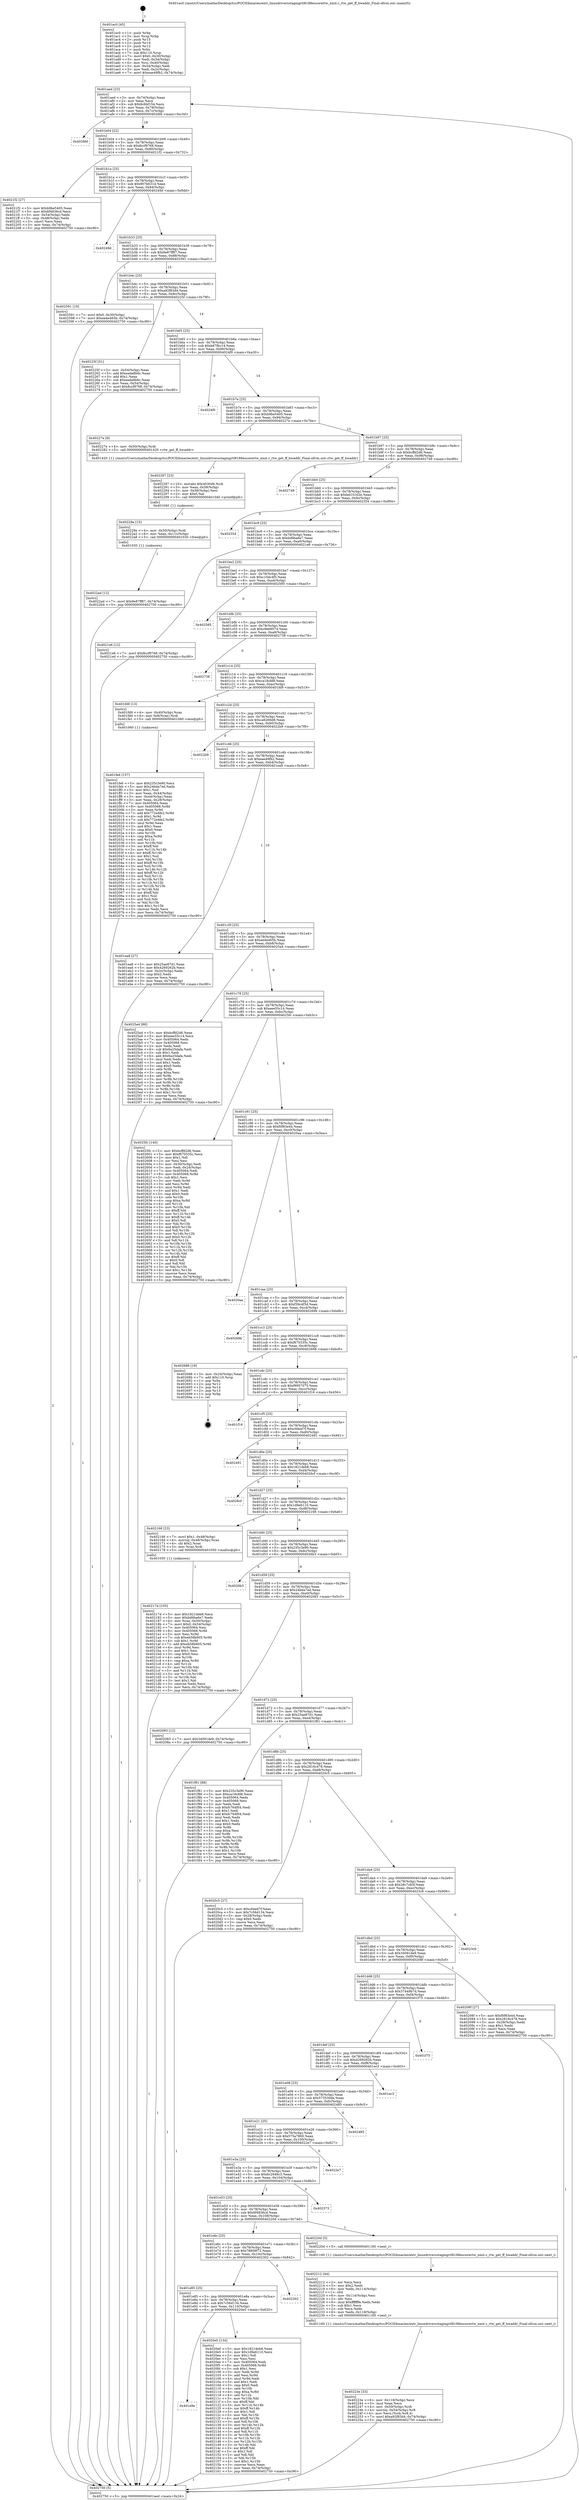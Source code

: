 digraph "0x401ac0" {
  label = "0x401ac0 (/mnt/c/Users/mathe/Desktop/tcc/POCII/binaries/extr_linuxdriversstagingrtl8188eucorertw_xmit.c_rtw_get_ff_hwaddr_Final-ollvm.out::main(0))"
  labelloc = "t"
  node[shape=record]

  Entry [label="",width=0.3,height=0.3,shape=circle,fillcolor=black,style=filled]
  "0x401aed" [label="{
     0x401aed [23]\l
     | [instrs]\l
     &nbsp;&nbsp;0x401aed \<+3\>: mov -0x74(%rbp),%eax\l
     &nbsp;&nbsp;0x401af0 \<+2\>: mov %eax,%ecx\l
     &nbsp;&nbsp;0x401af2 \<+6\>: sub $0x8c6bf154,%ecx\l
     &nbsp;&nbsp;0x401af8 \<+3\>: mov %eax,-0x78(%rbp)\l
     &nbsp;&nbsp;0x401afb \<+3\>: mov %ecx,-0x7c(%rbp)\l
     &nbsp;&nbsp;0x401afe \<+6\>: je 00000000004026fd \<main+0xc3d\>\l
  }"]
  "0x4026fd" [label="{
     0x4026fd\l
  }", style=dashed]
  "0x401b04" [label="{
     0x401b04 [22]\l
     | [instrs]\l
     &nbsp;&nbsp;0x401b04 \<+5\>: jmp 0000000000401b09 \<main+0x49\>\l
     &nbsp;&nbsp;0x401b09 \<+3\>: mov -0x78(%rbp),%eax\l
     &nbsp;&nbsp;0x401b0c \<+5\>: sub $0x8ccf9768,%eax\l
     &nbsp;&nbsp;0x401b11 \<+3\>: mov %eax,-0x80(%rbp)\l
     &nbsp;&nbsp;0x401b14 \<+6\>: je 00000000004021f2 \<main+0x732\>\l
  }"]
  Exit [label="",width=0.3,height=0.3,shape=circle,fillcolor=black,style=filled,peripheries=2]
  "0x4021f2" [label="{
     0x4021f2 [27]\l
     | [instrs]\l
     &nbsp;&nbsp;0x4021f2 \<+5\>: mov $0xb9be5405,%eax\l
     &nbsp;&nbsp;0x4021f7 \<+5\>: mov $0x6f4836cd,%ecx\l
     &nbsp;&nbsp;0x4021fc \<+3\>: mov -0x54(%rbp),%edx\l
     &nbsp;&nbsp;0x4021ff \<+3\>: cmp -0x48(%rbp),%edx\l
     &nbsp;&nbsp;0x402202 \<+3\>: cmovl %ecx,%eax\l
     &nbsp;&nbsp;0x402205 \<+3\>: mov %eax,-0x74(%rbp)\l
     &nbsp;&nbsp;0x402208 \<+5\>: jmp 0000000000402750 \<main+0xc90\>\l
  }"]
  "0x401b1a" [label="{
     0x401b1a [25]\l
     | [instrs]\l
     &nbsp;&nbsp;0x401b1a \<+5\>: jmp 0000000000401b1f \<main+0x5f\>\l
     &nbsp;&nbsp;0x401b1f \<+3\>: mov -0x78(%rbp),%eax\l
     &nbsp;&nbsp;0x401b22 \<+5\>: sub $0x907b631d,%eax\l
     &nbsp;&nbsp;0x401b27 \<+6\>: mov %eax,-0x84(%rbp)\l
     &nbsp;&nbsp;0x401b2d \<+6\>: je 000000000040249d \<main+0x9dd\>\l
  }"]
  "0x4022ad" [label="{
     0x4022ad [12]\l
     | [instrs]\l
     &nbsp;&nbsp;0x4022ad \<+7\>: movl $0x9e87ff87,-0x74(%rbp)\l
     &nbsp;&nbsp;0x4022b4 \<+5\>: jmp 0000000000402750 \<main+0xc90\>\l
  }"]
  "0x40249d" [label="{
     0x40249d\l
  }", style=dashed]
  "0x401b33" [label="{
     0x401b33 [25]\l
     | [instrs]\l
     &nbsp;&nbsp;0x401b33 \<+5\>: jmp 0000000000401b38 \<main+0x78\>\l
     &nbsp;&nbsp;0x401b38 \<+3\>: mov -0x78(%rbp),%eax\l
     &nbsp;&nbsp;0x401b3b \<+5\>: sub $0x9e87ff87,%eax\l
     &nbsp;&nbsp;0x401b40 \<+6\>: mov %eax,-0x88(%rbp)\l
     &nbsp;&nbsp;0x401b46 \<+6\>: je 0000000000402591 \<main+0xad1\>\l
  }"]
  "0x40229e" [label="{
     0x40229e [15]\l
     | [instrs]\l
     &nbsp;&nbsp;0x40229e \<+4\>: mov -0x50(%rbp),%rdi\l
     &nbsp;&nbsp;0x4022a2 \<+6\>: mov %eax,-0x11c(%rbp)\l
     &nbsp;&nbsp;0x4022a8 \<+5\>: call 0000000000401030 \<free@plt\>\l
     | [calls]\l
     &nbsp;&nbsp;0x401030 \{1\} (unknown)\l
  }"]
  "0x402591" [label="{
     0x402591 [19]\l
     | [instrs]\l
     &nbsp;&nbsp;0x402591 \<+7\>: movl $0x0,-0x30(%rbp)\l
     &nbsp;&nbsp;0x402598 \<+7\>: movl $0xee4e465b,-0x74(%rbp)\l
     &nbsp;&nbsp;0x40259f \<+5\>: jmp 0000000000402750 \<main+0xc90\>\l
  }"]
  "0x401b4c" [label="{
     0x401b4c [25]\l
     | [instrs]\l
     &nbsp;&nbsp;0x401b4c \<+5\>: jmp 0000000000401b51 \<main+0x91\>\l
     &nbsp;&nbsp;0x401b51 \<+3\>: mov -0x78(%rbp),%eax\l
     &nbsp;&nbsp;0x401b54 \<+5\>: sub $0xa92f83d4,%eax\l
     &nbsp;&nbsp;0x401b59 \<+6\>: mov %eax,-0x8c(%rbp)\l
     &nbsp;&nbsp;0x401b5f \<+6\>: je 000000000040225f \<main+0x79f\>\l
  }"]
  "0x402287" [label="{
     0x402287 [23]\l
     | [instrs]\l
     &nbsp;&nbsp;0x402287 \<+10\>: movabs $0x4030d6,%rdi\l
     &nbsp;&nbsp;0x402291 \<+3\>: mov %eax,-0x58(%rbp)\l
     &nbsp;&nbsp;0x402294 \<+3\>: mov -0x58(%rbp),%esi\l
     &nbsp;&nbsp;0x402297 \<+2\>: mov $0x0,%al\l
     &nbsp;&nbsp;0x402299 \<+5\>: call 0000000000401040 \<printf@plt\>\l
     | [calls]\l
     &nbsp;&nbsp;0x401040 \{1\} (unknown)\l
  }"]
  "0x40225f" [label="{
     0x40225f [31]\l
     | [instrs]\l
     &nbsp;&nbsp;0x40225f \<+3\>: mov -0x54(%rbp),%eax\l
     &nbsp;&nbsp;0x402262 \<+5\>: add $0xeada8b6c,%eax\l
     &nbsp;&nbsp;0x402267 \<+3\>: add $0x1,%eax\l
     &nbsp;&nbsp;0x40226a \<+5\>: sub $0xeada8b6c,%eax\l
     &nbsp;&nbsp;0x40226f \<+3\>: mov %eax,-0x54(%rbp)\l
     &nbsp;&nbsp;0x402272 \<+7\>: movl $0x8ccf9768,-0x74(%rbp)\l
     &nbsp;&nbsp;0x402279 \<+5\>: jmp 0000000000402750 \<main+0xc90\>\l
  }"]
  "0x401b65" [label="{
     0x401b65 [25]\l
     | [instrs]\l
     &nbsp;&nbsp;0x401b65 \<+5\>: jmp 0000000000401b6a \<main+0xaa\>\l
     &nbsp;&nbsp;0x401b6a \<+3\>: mov -0x78(%rbp),%eax\l
     &nbsp;&nbsp;0x401b6d \<+5\>: sub $0xb67fbc14,%eax\l
     &nbsp;&nbsp;0x401b72 \<+6\>: mov %eax,-0x90(%rbp)\l
     &nbsp;&nbsp;0x401b78 \<+6\>: je 00000000004024f0 \<main+0xa30\>\l
  }"]
  "0x40223e" [label="{
     0x40223e [33]\l
     | [instrs]\l
     &nbsp;&nbsp;0x40223e \<+6\>: mov -0x118(%rbp),%ecx\l
     &nbsp;&nbsp;0x402244 \<+3\>: imul %eax,%ecx\l
     &nbsp;&nbsp;0x402247 \<+4\>: mov -0x50(%rbp),%rdi\l
     &nbsp;&nbsp;0x40224b \<+4\>: movslq -0x54(%rbp),%r8\l
     &nbsp;&nbsp;0x40224f \<+4\>: mov %ecx,(%rdi,%r8,4)\l
     &nbsp;&nbsp;0x402253 \<+7\>: movl $0xa92f83d4,-0x74(%rbp)\l
     &nbsp;&nbsp;0x40225a \<+5\>: jmp 0000000000402750 \<main+0xc90\>\l
  }"]
  "0x4024f0" [label="{
     0x4024f0\l
  }", style=dashed]
  "0x401b7e" [label="{
     0x401b7e [25]\l
     | [instrs]\l
     &nbsp;&nbsp;0x401b7e \<+5\>: jmp 0000000000401b83 \<main+0xc3\>\l
     &nbsp;&nbsp;0x401b83 \<+3\>: mov -0x78(%rbp),%eax\l
     &nbsp;&nbsp;0x401b86 \<+5\>: sub $0xb9be5405,%eax\l
     &nbsp;&nbsp;0x401b8b \<+6\>: mov %eax,-0x94(%rbp)\l
     &nbsp;&nbsp;0x401b91 \<+6\>: je 000000000040227e \<main+0x7be\>\l
  }"]
  "0x402212" [label="{
     0x402212 [44]\l
     | [instrs]\l
     &nbsp;&nbsp;0x402212 \<+2\>: xor %ecx,%ecx\l
     &nbsp;&nbsp;0x402214 \<+5\>: mov $0x2,%edx\l
     &nbsp;&nbsp;0x402219 \<+6\>: mov %edx,-0x114(%rbp)\l
     &nbsp;&nbsp;0x40221f \<+1\>: cltd\l
     &nbsp;&nbsp;0x402220 \<+6\>: mov -0x114(%rbp),%esi\l
     &nbsp;&nbsp;0x402226 \<+2\>: idiv %esi\l
     &nbsp;&nbsp;0x402228 \<+6\>: imul $0xfffffffe,%edx,%edx\l
     &nbsp;&nbsp;0x40222e \<+3\>: sub $0x1,%ecx\l
     &nbsp;&nbsp;0x402231 \<+2\>: sub %ecx,%edx\l
     &nbsp;&nbsp;0x402233 \<+6\>: mov %edx,-0x118(%rbp)\l
     &nbsp;&nbsp;0x402239 \<+5\>: call 0000000000401160 \<next_i\>\l
     | [calls]\l
     &nbsp;&nbsp;0x401160 \{1\} (/mnt/c/Users/mathe/Desktop/tcc/POCII/binaries/extr_linuxdriversstagingrtl8188eucorertw_xmit.c_rtw_get_ff_hwaddr_Final-ollvm.out::next_i)\l
  }"]
  "0x40227e" [label="{
     0x40227e [9]\l
     | [instrs]\l
     &nbsp;&nbsp;0x40227e \<+4\>: mov -0x50(%rbp),%rdi\l
     &nbsp;&nbsp;0x402282 \<+5\>: call 0000000000401420 \<rtw_get_ff_hwaddr\>\l
     | [calls]\l
     &nbsp;&nbsp;0x401420 \{1\} (/mnt/c/Users/mathe/Desktop/tcc/POCII/binaries/extr_linuxdriversstagingrtl8188eucorertw_xmit.c_rtw_get_ff_hwaddr_Final-ollvm.out::rtw_get_ff_hwaddr)\l
  }"]
  "0x401b97" [label="{
     0x401b97 [25]\l
     | [instrs]\l
     &nbsp;&nbsp;0x401b97 \<+5\>: jmp 0000000000401b9c \<main+0xdc\>\l
     &nbsp;&nbsp;0x401b9c \<+3\>: mov -0x78(%rbp),%eax\l
     &nbsp;&nbsp;0x401b9f \<+5\>: sub $0xbcffd2d6,%eax\l
     &nbsp;&nbsp;0x401ba4 \<+6\>: mov %eax,-0x98(%rbp)\l
     &nbsp;&nbsp;0x401baa \<+6\>: je 0000000000402749 \<main+0xc89\>\l
  }"]
  "0x40217d" [label="{
     0x40217d [105]\l
     | [instrs]\l
     &nbsp;&nbsp;0x40217d \<+5\>: mov $0x1821deb8,%ecx\l
     &nbsp;&nbsp;0x402182 \<+5\>: mov $0xbd9ba6e7,%edx\l
     &nbsp;&nbsp;0x402187 \<+4\>: mov %rax,-0x50(%rbp)\l
     &nbsp;&nbsp;0x40218b \<+7\>: movl $0x0,-0x54(%rbp)\l
     &nbsp;&nbsp;0x402192 \<+7\>: mov 0x405064,%esi\l
     &nbsp;&nbsp;0x402199 \<+8\>: mov 0x405068,%r8d\l
     &nbsp;&nbsp;0x4021a1 \<+3\>: mov %esi,%r9d\l
     &nbsp;&nbsp;0x4021a4 \<+7\>: sub $0xeb58b605,%r9d\l
     &nbsp;&nbsp;0x4021ab \<+4\>: sub $0x1,%r9d\l
     &nbsp;&nbsp;0x4021af \<+7\>: add $0xeb58b605,%r9d\l
     &nbsp;&nbsp;0x4021b6 \<+4\>: imul %r9d,%esi\l
     &nbsp;&nbsp;0x4021ba \<+3\>: and $0x1,%esi\l
     &nbsp;&nbsp;0x4021bd \<+3\>: cmp $0x0,%esi\l
     &nbsp;&nbsp;0x4021c0 \<+4\>: sete %r10b\l
     &nbsp;&nbsp;0x4021c4 \<+4\>: cmp $0xa,%r8d\l
     &nbsp;&nbsp;0x4021c8 \<+4\>: setl %r11b\l
     &nbsp;&nbsp;0x4021cc \<+3\>: mov %r10b,%bl\l
     &nbsp;&nbsp;0x4021cf \<+3\>: and %r11b,%bl\l
     &nbsp;&nbsp;0x4021d2 \<+3\>: xor %r11b,%r10b\l
     &nbsp;&nbsp;0x4021d5 \<+3\>: or %r10b,%bl\l
     &nbsp;&nbsp;0x4021d8 \<+3\>: test $0x1,%bl\l
     &nbsp;&nbsp;0x4021db \<+3\>: cmovne %edx,%ecx\l
     &nbsp;&nbsp;0x4021de \<+3\>: mov %ecx,-0x74(%rbp)\l
     &nbsp;&nbsp;0x4021e1 \<+5\>: jmp 0000000000402750 \<main+0xc90\>\l
  }"]
  "0x402749" [label="{
     0x402749\l
  }", style=dashed]
  "0x401bb0" [label="{
     0x401bb0 [25]\l
     | [instrs]\l
     &nbsp;&nbsp;0x401bb0 \<+5\>: jmp 0000000000401bb5 \<main+0xf5\>\l
     &nbsp;&nbsp;0x401bb5 \<+3\>: mov -0x78(%rbp),%eax\l
     &nbsp;&nbsp;0x401bb8 \<+5\>: sub $0xbd10162e,%eax\l
     &nbsp;&nbsp;0x401bbd \<+6\>: mov %eax,-0x9c(%rbp)\l
     &nbsp;&nbsp;0x401bc3 \<+6\>: je 0000000000402354 \<main+0x894\>\l
  }"]
  "0x401e9e" [label="{
     0x401e9e\l
  }", style=dashed]
  "0x402354" [label="{
     0x402354\l
  }", style=dashed]
  "0x401bc9" [label="{
     0x401bc9 [25]\l
     | [instrs]\l
     &nbsp;&nbsp;0x401bc9 \<+5\>: jmp 0000000000401bce \<main+0x10e\>\l
     &nbsp;&nbsp;0x401bce \<+3\>: mov -0x78(%rbp),%eax\l
     &nbsp;&nbsp;0x401bd1 \<+5\>: sub $0xbd9ba6e7,%eax\l
     &nbsp;&nbsp;0x401bd6 \<+6\>: mov %eax,-0xa0(%rbp)\l
     &nbsp;&nbsp;0x401bdc \<+6\>: je 00000000004021e6 \<main+0x726\>\l
  }"]
  "0x4020e0" [label="{
     0x4020e0 [134]\l
     | [instrs]\l
     &nbsp;&nbsp;0x4020e0 \<+5\>: mov $0x1821deb8,%eax\l
     &nbsp;&nbsp;0x4020e5 \<+5\>: mov $0x1d9e6110,%ecx\l
     &nbsp;&nbsp;0x4020ea \<+2\>: mov $0x1,%dl\l
     &nbsp;&nbsp;0x4020ec \<+2\>: xor %esi,%esi\l
     &nbsp;&nbsp;0x4020ee \<+7\>: mov 0x405064,%edi\l
     &nbsp;&nbsp;0x4020f5 \<+8\>: mov 0x405068,%r8d\l
     &nbsp;&nbsp;0x4020fd \<+3\>: sub $0x1,%esi\l
     &nbsp;&nbsp;0x402100 \<+3\>: mov %edi,%r9d\l
     &nbsp;&nbsp;0x402103 \<+3\>: add %esi,%r9d\l
     &nbsp;&nbsp;0x402106 \<+4\>: imul %r9d,%edi\l
     &nbsp;&nbsp;0x40210a \<+3\>: and $0x1,%edi\l
     &nbsp;&nbsp;0x40210d \<+3\>: cmp $0x0,%edi\l
     &nbsp;&nbsp;0x402110 \<+4\>: sete %r10b\l
     &nbsp;&nbsp;0x402114 \<+4\>: cmp $0xa,%r8d\l
     &nbsp;&nbsp;0x402118 \<+4\>: setl %r11b\l
     &nbsp;&nbsp;0x40211c \<+3\>: mov %r10b,%bl\l
     &nbsp;&nbsp;0x40211f \<+3\>: xor $0xff,%bl\l
     &nbsp;&nbsp;0x402122 \<+3\>: mov %r11b,%r14b\l
     &nbsp;&nbsp;0x402125 \<+4\>: xor $0xff,%r14b\l
     &nbsp;&nbsp;0x402129 \<+3\>: xor $0x1,%dl\l
     &nbsp;&nbsp;0x40212c \<+3\>: mov %bl,%r15b\l
     &nbsp;&nbsp;0x40212f \<+4\>: and $0xff,%r15b\l
     &nbsp;&nbsp;0x402133 \<+3\>: and %dl,%r10b\l
     &nbsp;&nbsp;0x402136 \<+3\>: mov %r14b,%r12b\l
     &nbsp;&nbsp;0x402139 \<+4\>: and $0xff,%r12b\l
     &nbsp;&nbsp;0x40213d \<+3\>: and %dl,%r11b\l
     &nbsp;&nbsp;0x402140 \<+3\>: or %r10b,%r15b\l
     &nbsp;&nbsp;0x402143 \<+3\>: or %r11b,%r12b\l
     &nbsp;&nbsp;0x402146 \<+3\>: xor %r12b,%r15b\l
     &nbsp;&nbsp;0x402149 \<+3\>: or %r14b,%bl\l
     &nbsp;&nbsp;0x40214c \<+3\>: xor $0xff,%bl\l
     &nbsp;&nbsp;0x40214f \<+3\>: or $0x1,%dl\l
     &nbsp;&nbsp;0x402152 \<+2\>: and %dl,%bl\l
     &nbsp;&nbsp;0x402154 \<+3\>: or %bl,%r15b\l
     &nbsp;&nbsp;0x402157 \<+4\>: test $0x1,%r15b\l
     &nbsp;&nbsp;0x40215b \<+3\>: cmovne %ecx,%eax\l
     &nbsp;&nbsp;0x40215e \<+3\>: mov %eax,-0x74(%rbp)\l
     &nbsp;&nbsp;0x402161 \<+5\>: jmp 0000000000402750 \<main+0xc90\>\l
  }"]
  "0x4021e6" [label="{
     0x4021e6 [12]\l
     | [instrs]\l
     &nbsp;&nbsp;0x4021e6 \<+7\>: movl $0x8ccf9768,-0x74(%rbp)\l
     &nbsp;&nbsp;0x4021ed \<+5\>: jmp 0000000000402750 \<main+0xc90\>\l
  }"]
  "0x401be2" [label="{
     0x401be2 [25]\l
     | [instrs]\l
     &nbsp;&nbsp;0x401be2 \<+5\>: jmp 0000000000401be7 \<main+0x127\>\l
     &nbsp;&nbsp;0x401be7 \<+3\>: mov -0x78(%rbp),%eax\l
     &nbsp;&nbsp;0x401bea \<+5\>: sub $0xc10dc4f5,%eax\l
     &nbsp;&nbsp;0x401bef \<+6\>: mov %eax,-0xa4(%rbp)\l
     &nbsp;&nbsp;0x401bf5 \<+6\>: je 0000000000402585 \<main+0xac5\>\l
  }"]
  "0x401e85" [label="{
     0x401e85 [25]\l
     | [instrs]\l
     &nbsp;&nbsp;0x401e85 \<+5\>: jmp 0000000000401e8a \<main+0x3ca\>\l
     &nbsp;&nbsp;0x401e8a \<+3\>: mov -0x78(%rbp),%eax\l
     &nbsp;&nbsp;0x401e8d \<+5\>: sub $0x7c56d134,%eax\l
     &nbsp;&nbsp;0x401e92 \<+6\>: mov %eax,-0x110(%rbp)\l
     &nbsp;&nbsp;0x401e98 \<+6\>: je 00000000004020e0 \<main+0x620\>\l
  }"]
  "0x402585" [label="{
     0x402585\l
  }", style=dashed]
  "0x401bfb" [label="{
     0x401bfb [25]\l
     | [instrs]\l
     &nbsp;&nbsp;0x401bfb \<+5\>: jmp 0000000000401c00 \<main+0x140\>\l
     &nbsp;&nbsp;0x401c00 \<+3\>: mov -0x78(%rbp),%eax\l
     &nbsp;&nbsp;0x401c03 \<+5\>: sub $0xc9e66074,%eax\l
     &nbsp;&nbsp;0x401c08 \<+6\>: mov %eax,-0xa8(%rbp)\l
     &nbsp;&nbsp;0x401c0e \<+6\>: je 0000000000402738 \<main+0xc78\>\l
  }"]
  "0x402302" [label="{
     0x402302\l
  }", style=dashed]
  "0x402738" [label="{
     0x402738\l
  }", style=dashed]
  "0x401c14" [label="{
     0x401c14 [25]\l
     | [instrs]\l
     &nbsp;&nbsp;0x401c14 \<+5\>: jmp 0000000000401c19 \<main+0x159\>\l
     &nbsp;&nbsp;0x401c19 \<+3\>: mov -0x78(%rbp),%eax\l
     &nbsp;&nbsp;0x401c1c \<+5\>: sub $0xca18cfd8,%eax\l
     &nbsp;&nbsp;0x401c21 \<+6\>: mov %eax,-0xac(%rbp)\l
     &nbsp;&nbsp;0x401c27 \<+6\>: je 0000000000401fd9 \<main+0x519\>\l
  }"]
  "0x401e6c" [label="{
     0x401e6c [25]\l
     | [instrs]\l
     &nbsp;&nbsp;0x401e6c \<+5\>: jmp 0000000000401e71 \<main+0x3b1\>\l
     &nbsp;&nbsp;0x401e71 \<+3\>: mov -0x78(%rbp),%eax\l
     &nbsp;&nbsp;0x401e74 \<+5\>: sub $0x78809f72,%eax\l
     &nbsp;&nbsp;0x401e79 \<+6\>: mov %eax,-0x10c(%rbp)\l
     &nbsp;&nbsp;0x401e7f \<+6\>: je 0000000000402302 \<main+0x842\>\l
  }"]
  "0x401fd9" [label="{
     0x401fd9 [13]\l
     | [instrs]\l
     &nbsp;&nbsp;0x401fd9 \<+4\>: mov -0x40(%rbp),%rax\l
     &nbsp;&nbsp;0x401fdd \<+4\>: mov 0x8(%rax),%rdi\l
     &nbsp;&nbsp;0x401fe1 \<+5\>: call 0000000000401060 \<atoi@plt\>\l
     | [calls]\l
     &nbsp;&nbsp;0x401060 \{1\} (unknown)\l
  }"]
  "0x401c2d" [label="{
     0x401c2d [25]\l
     | [instrs]\l
     &nbsp;&nbsp;0x401c2d \<+5\>: jmp 0000000000401c32 \<main+0x172\>\l
     &nbsp;&nbsp;0x401c32 \<+3\>: mov -0x78(%rbp),%eax\l
     &nbsp;&nbsp;0x401c35 \<+5\>: sub $0xca6266d8,%eax\l
     &nbsp;&nbsp;0x401c3a \<+6\>: mov %eax,-0xb0(%rbp)\l
     &nbsp;&nbsp;0x401c40 \<+6\>: je 00000000004022b9 \<main+0x7f9\>\l
  }"]
  "0x40220d" [label="{
     0x40220d [5]\l
     | [instrs]\l
     &nbsp;&nbsp;0x40220d \<+5\>: call 0000000000401160 \<next_i\>\l
     | [calls]\l
     &nbsp;&nbsp;0x401160 \{1\} (/mnt/c/Users/mathe/Desktop/tcc/POCII/binaries/extr_linuxdriversstagingrtl8188eucorertw_xmit.c_rtw_get_ff_hwaddr_Final-ollvm.out::next_i)\l
  }"]
  "0x4022b9" [label="{
     0x4022b9\l
  }", style=dashed]
  "0x401c46" [label="{
     0x401c46 [25]\l
     | [instrs]\l
     &nbsp;&nbsp;0x401c46 \<+5\>: jmp 0000000000401c4b \<main+0x18b\>\l
     &nbsp;&nbsp;0x401c4b \<+3\>: mov -0x78(%rbp),%eax\l
     &nbsp;&nbsp;0x401c4e \<+5\>: sub $0xeae49fb2,%eax\l
     &nbsp;&nbsp;0x401c53 \<+6\>: mov %eax,-0xb4(%rbp)\l
     &nbsp;&nbsp;0x401c59 \<+6\>: je 0000000000401ea8 \<main+0x3e8\>\l
  }"]
  "0x401e53" [label="{
     0x401e53 [25]\l
     | [instrs]\l
     &nbsp;&nbsp;0x401e53 \<+5\>: jmp 0000000000401e58 \<main+0x398\>\l
     &nbsp;&nbsp;0x401e58 \<+3\>: mov -0x78(%rbp),%eax\l
     &nbsp;&nbsp;0x401e5b \<+5\>: sub $0x6f4836cd,%eax\l
     &nbsp;&nbsp;0x401e60 \<+6\>: mov %eax,-0x108(%rbp)\l
     &nbsp;&nbsp;0x401e66 \<+6\>: je 000000000040220d \<main+0x74d\>\l
  }"]
  "0x401ea8" [label="{
     0x401ea8 [27]\l
     | [instrs]\l
     &nbsp;&nbsp;0x401ea8 \<+5\>: mov $0x25ae87d1,%eax\l
     &nbsp;&nbsp;0x401ead \<+5\>: mov $0x4269262b,%ecx\l
     &nbsp;&nbsp;0x401eb2 \<+3\>: mov -0x2c(%rbp),%edx\l
     &nbsp;&nbsp;0x401eb5 \<+3\>: cmp $0x2,%edx\l
     &nbsp;&nbsp;0x401eb8 \<+3\>: cmovne %ecx,%eax\l
     &nbsp;&nbsp;0x401ebb \<+3\>: mov %eax,-0x74(%rbp)\l
     &nbsp;&nbsp;0x401ebe \<+5\>: jmp 0000000000402750 \<main+0xc90\>\l
  }"]
  "0x401c5f" [label="{
     0x401c5f [25]\l
     | [instrs]\l
     &nbsp;&nbsp;0x401c5f \<+5\>: jmp 0000000000401c64 \<main+0x1a4\>\l
     &nbsp;&nbsp;0x401c64 \<+3\>: mov -0x78(%rbp),%eax\l
     &nbsp;&nbsp;0x401c67 \<+5\>: sub $0xee4e465b,%eax\l
     &nbsp;&nbsp;0x401c6c \<+6\>: mov %eax,-0xb8(%rbp)\l
     &nbsp;&nbsp;0x401c72 \<+6\>: je 00000000004025a4 \<main+0xae4\>\l
  }"]
  "0x402750" [label="{
     0x402750 [5]\l
     | [instrs]\l
     &nbsp;&nbsp;0x402750 \<+5\>: jmp 0000000000401aed \<main+0x2d\>\l
  }"]
  "0x401ac0" [label="{
     0x401ac0 [45]\l
     | [instrs]\l
     &nbsp;&nbsp;0x401ac0 \<+1\>: push %rbp\l
     &nbsp;&nbsp;0x401ac1 \<+3\>: mov %rsp,%rbp\l
     &nbsp;&nbsp;0x401ac4 \<+2\>: push %r15\l
     &nbsp;&nbsp;0x401ac6 \<+2\>: push %r14\l
     &nbsp;&nbsp;0x401ac8 \<+2\>: push %r12\l
     &nbsp;&nbsp;0x401aca \<+1\>: push %rbx\l
     &nbsp;&nbsp;0x401acb \<+7\>: sub $0x110,%rsp\l
     &nbsp;&nbsp;0x401ad2 \<+7\>: movl $0x0,-0x30(%rbp)\l
     &nbsp;&nbsp;0x401ad9 \<+3\>: mov %edi,-0x34(%rbp)\l
     &nbsp;&nbsp;0x401adc \<+4\>: mov %rsi,-0x40(%rbp)\l
     &nbsp;&nbsp;0x401ae0 \<+3\>: mov -0x34(%rbp),%edi\l
     &nbsp;&nbsp;0x401ae3 \<+3\>: mov %edi,-0x2c(%rbp)\l
     &nbsp;&nbsp;0x401ae6 \<+7\>: movl $0xeae49fb2,-0x74(%rbp)\l
  }"]
  "0x402373" [label="{
     0x402373\l
  }", style=dashed]
  "0x4025a4" [label="{
     0x4025a4 [88]\l
     | [instrs]\l
     &nbsp;&nbsp;0x4025a4 \<+5\>: mov $0xbcffd2d6,%eax\l
     &nbsp;&nbsp;0x4025a9 \<+5\>: mov $0xeee55c14,%ecx\l
     &nbsp;&nbsp;0x4025ae \<+7\>: mov 0x405064,%edx\l
     &nbsp;&nbsp;0x4025b5 \<+7\>: mov 0x405068,%esi\l
     &nbsp;&nbsp;0x4025bc \<+2\>: mov %edx,%edi\l
     &nbsp;&nbsp;0x4025be \<+6\>: sub $0x6a25dafa,%edi\l
     &nbsp;&nbsp;0x4025c4 \<+3\>: sub $0x1,%edi\l
     &nbsp;&nbsp;0x4025c7 \<+6\>: add $0x6a25dafa,%edi\l
     &nbsp;&nbsp;0x4025cd \<+3\>: imul %edi,%edx\l
     &nbsp;&nbsp;0x4025d0 \<+3\>: and $0x1,%edx\l
     &nbsp;&nbsp;0x4025d3 \<+3\>: cmp $0x0,%edx\l
     &nbsp;&nbsp;0x4025d6 \<+4\>: sete %r8b\l
     &nbsp;&nbsp;0x4025da \<+3\>: cmp $0xa,%esi\l
     &nbsp;&nbsp;0x4025dd \<+4\>: setl %r9b\l
     &nbsp;&nbsp;0x4025e1 \<+3\>: mov %r8b,%r10b\l
     &nbsp;&nbsp;0x4025e4 \<+3\>: and %r9b,%r10b\l
     &nbsp;&nbsp;0x4025e7 \<+3\>: xor %r9b,%r8b\l
     &nbsp;&nbsp;0x4025ea \<+3\>: or %r8b,%r10b\l
     &nbsp;&nbsp;0x4025ed \<+4\>: test $0x1,%r10b\l
     &nbsp;&nbsp;0x4025f1 \<+3\>: cmovne %ecx,%eax\l
     &nbsp;&nbsp;0x4025f4 \<+3\>: mov %eax,-0x74(%rbp)\l
     &nbsp;&nbsp;0x4025f7 \<+5\>: jmp 0000000000402750 \<main+0xc90\>\l
  }"]
  "0x401c78" [label="{
     0x401c78 [25]\l
     | [instrs]\l
     &nbsp;&nbsp;0x401c78 \<+5\>: jmp 0000000000401c7d \<main+0x1bd\>\l
     &nbsp;&nbsp;0x401c7d \<+3\>: mov -0x78(%rbp),%eax\l
     &nbsp;&nbsp;0x401c80 \<+5\>: sub $0xeee55c14,%eax\l
     &nbsp;&nbsp;0x401c85 \<+6\>: mov %eax,-0xbc(%rbp)\l
     &nbsp;&nbsp;0x401c8b \<+6\>: je 00000000004025fc \<main+0xb3c\>\l
  }"]
  "0x401e3a" [label="{
     0x401e3a [25]\l
     | [instrs]\l
     &nbsp;&nbsp;0x401e3a \<+5\>: jmp 0000000000401e3f \<main+0x37f\>\l
     &nbsp;&nbsp;0x401e3f \<+3\>: mov -0x78(%rbp),%eax\l
     &nbsp;&nbsp;0x401e42 \<+5\>: sub $0x6c2946c3,%eax\l
     &nbsp;&nbsp;0x401e47 \<+6\>: mov %eax,-0x104(%rbp)\l
     &nbsp;&nbsp;0x401e4d \<+6\>: je 0000000000402373 \<main+0x8b3\>\l
  }"]
  "0x4025fc" [label="{
     0x4025fc [140]\l
     | [instrs]\l
     &nbsp;&nbsp;0x4025fc \<+5\>: mov $0xbcffd2d6,%eax\l
     &nbsp;&nbsp;0x402601 \<+5\>: mov $0xf670335c,%ecx\l
     &nbsp;&nbsp;0x402606 \<+2\>: mov $0x1,%dl\l
     &nbsp;&nbsp;0x402608 \<+2\>: xor %esi,%esi\l
     &nbsp;&nbsp;0x40260a \<+3\>: mov -0x30(%rbp),%edi\l
     &nbsp;&nbsp;0x40260d \<+3\>: mov %edi,-0x24(%rbp)\l
     &nbsp;&nbsp;0x402610 \<+7\>: mov 0x405064,%edi\l
     &nbsp;&nbsp;0x402617 \<+8\>: mov 0x405068,%r8d\l
     &nbsp;&nbsp;0x40261f \<+3\>: sub $0x1,%esi\l
     &nbsp;&nbsp;0x402622 \<+3\>: mov %edi,%r9d\l
     &nbsp;&nbsp;0x402625 \<+3\>: add %esi,%r9d\l
     &nbsp;&nbsp;0x402628 \<+4\>: imul %r9d,%edi\l
     &nbsp;&nbsp;0x40262c \<+3\>: and $0x1,%edi\l
     &nbsp;&nbsp;0x40262f \<+3\>: cmp $0x0,%edi\l
     &nbsp;&nbsp;0x402632 \<+4\>: sete %r10b\l
     &nbsp;&nbsp;0x402636 \<+4\>: cmp $0xa,%r8d\l
     &nbsp;&nbsp;0x40263a \<+4\>: setl %r11b\l
     &nbsp;&nbsp;0x40263e \<+3\>: mov %r10b,%bl\l
     &nbsp;&nbsp;0x402641 \<+3\>: xor $0xff,%bl\l
     &nbsp;&nbsp;0x402644 \<+3\>: mov %r11b,%r14b\l
     &nbsp;&nbsp;0x402647 \<+4\>: xor $0xff,%r14b\l
     &nbsp;&nbsp;0x40264b \<+3\>: xor $0x0,%dl\l
     &nbsp;&nbsp;0x40264e \<+3\>: mov %bl,%r15b\l
     &nbsp;&nbsp;0x402651 \<+4\>: and $0x0,%r15b\l
     &nbsp;&nbsp;0x402655 \<+3\>: and %dl,%r10b\l
     &nbsp;&nbsp;0x402658 \<+3\>: mov %r14b,%r12b\l
     &nbsp;&nbsp;0x40265b \<+4\>: and $0x0,%r12b\l
     &nbsp;&nbsp;0x40265f \<+3\>: and %dl,%r11b\l
     &nbsp;&nbsp;0x402662 \<+3\>: or %r10b,%r15b\l
     &nbsp;&nbsp;0x402665 \<+3\>: or %r11b,%r12b\l
     &nbsp;&nbsp;0x402668 \<+3\>: xor %r12b,%r15b\l
     &nbsp;&nbsp;0x40266b \<+3\>: or %r14b,%bl\l
     &nbsp;&nbsp;0x40266e \<+3\>: xor $0xff,%bl\l
     &nbsp;&nbsp;0x402671 \<+3\>: or $0x0,%dl\l
     &nbsp;&nbsp;0x402674 \<+2\>: and %dl,%bl\l
     &nbsp;&nbsp;0x402676 \<+3\>: or %bl,%r15b\l
     &nbsp;&nbsp;0x402679 \<+4\>: test $0x1,%r15b\l
     &nbsp;&nbsp;0x40267d \<+3\>: cmovne %ecx,%eax\l
     &nbsp;&nbsp;0x402680 \<+3\>: mov %eax,-0x74(%rbp)\l
     &nbsp;&nbsp;0x402683 \<+5\>: jmp 0000000000402750 \<main+0xc90\>\l
  }"]
  "0x401c91" [label="{
     0x401c91 [25]\l
     | [instrs]\l
     &nbsp;&nbsp;0x401c91 \<+5\>: jmp 0000000000401c96 \<main+0x1d6\>\l
     &nbsp;&nbsp;0x401c96 \<+3\>: mov -0x78(%rbp),%eax\l
     &nbsp;&nbsp;0x401c99 \<+5\>: sub $0xf0f83e44,%eax\l
     &nbsp;&nbsp;0x401c9e \<+6\>: mov %eax,-0xc0(%rbp)\l
     &nbsp;&nbsp;0x401ca4 \<+6\>: je 00000000004020aa \<main+0x5ea\>\l
  }"]
  "0x4022e7" [label="{
     0x4022e7\l
  }", style=dashed]
  "0x4020aa" [label="{
     0x4020aa\l
  }", style=dashed]
  "0x401caa" [label="{
     0x401caa [25]\l
     | [instrs]\l
     &nbsp;&nbsp;0x401caa \<+5\>: jmp 0000000000401caf \<main+0x1ef\>\l
     &nbsp;&nbsp;0x401caf \<+3\>: mov -0x78(%rbp),%eax\l
     &nbsp;&nbsp;0x401cb2 \<+5\>: sub $0xf39c4f3d,%eax\l
     &nbsp;&nbsp;0x401cb7 \<+6\>: mov %eax,-0xc4(%rbp)\l
     &nbsp;&nbsp;0x401cbd \<+6\>: je 000000000040269b \<main+0xbdb\>\l
  }"]
  "0x401e21" [label="{
     0x401e21 [25]\l
     | [instrs]\l
     &nbsp;&nbsp;0x401e21 \<+5\>: jmp 0000000000401e26 \<main+0x366\>\l
     &nbsp;&nbsp;0x401e26 \<+3\>: mov -0x78(%rbp),%eax\l
     &nbsp;&nbsp;0x401e29 \<+5\>: sub $0x575a7800,%eax\l
     &nbsp;&nbsp;0x401e2e \<+6\>: mov %eax,-0x100(%rbp)\l
     &nbsp;&nbsp;0x401e34 \<+6\>: je 00000000004022e7 \<main+0x827\>\l
  }"]
  "0x40269b" [label="{
     0x40269b\l
  }", style=dashed]
  "0x401cc3" [label="{
     0x401cc3 [25]\l
     | [instrs]\l
     &nbsp;&nbsp;0x401cc3 \<+5\>: jmp 0000000000401cc8 \<main+0x208\>\l
     &nbsp;&nbsp;0x401cc8 \<+3\>: mov -0x78(%rbp),%eax\l
     &nbsp;&nbsp;0x401ccb \<+5\>: sub $0xf670335c,%eax\l
     &nbsp;&nbsp;0x401cd0 \<+6\>: mov %eax,-0xc8(%rbp)\l
     &nbsp;&nbsp;0x401cd6 \<+6\>: je 0000000000402688 \<main+0xbc8\>\l
  }"]
  "0x402485" [label="{
     0x402485\l
  }", style=dashed]
  "0x402688" [label="{
     0x402688 [19]\l
     | [instrs]\l
     &nbsp;&nbsp;0x402688 \<+3\>: mov -0x24(%rbp),%eax\l
     &nbsp;&nbsp;0x40268b \<+7\>: add $0x110,%rsp\l
     &nbsp;&nbsp;0x402692 \<+1\>: pop %rbx\l
     &nbsp;&nbsp;0x402693 \<+2\>: pop %r12\l
     &nbsp;&nbsp;0x402695 \<+2\>: pop %r14\l
     &nbsp;&nbsp;0x402697 \<+2\>: pop %r15\l
     &nbsp;&nbsp;0x402699 \<+1\>: pop %rbp\l
     &nbsp;&nbsp;0x40269a \<+1\>: ret\l
  }"]
  "0x401cdc" [label="{
     0x401cdc [25]\l
     | [instrs]\l
     &nbsp;&nbsp;0x401cdc \<+5\>: jmp 0000000000401ce1 \<main+0x221\>\l
     &nbsp;&nbsp;0x401ce1 \<+3\>: mov -0x78(%rbp),%eax\l
     &nbsp;&nbsp;0x401ce4 \<+5\>: sub $0xf9957075,%eax\l
     &nbsp;&nbsp;0x401ce9 \<+6\>: mov %eax,-0xcc(%rbp)\l
     &nbsp;&nbsp;0x401cef \<+6\>: je 0000000000401f16 \<main+0x456\>\l
  }"]
  "0x401e08" [label="{
     0x401e08 [25]\l
     | [instrs]\l
     &nbsp;&nbsp;0x401e08 \<+5\>: jmp 0000000000401e0d \<main+0x34d\>\l
     &nbsp;&nbsp;0x401e0d \<+3\>: mov -0x78(%rbp),%eax\l
     &nbsp;&nbsp;0x401e10 \<+5\>: sub $0x573530de,%eax\l
     &nbsp;&nbsp;0x401e15 \<+6\>: mov %eax,-0xfc(%rbp)\l
     &nbsp;&nbsp;0x401e1b \<+6\>: je 0000000000402485 \<main+0x9c5\>\l
  }"]
  "0x401f16" [label="{
     0x401f16\l
  }", style=dashed]
  "0x401cf5" [label="{
     0x401cf5 [25]\l
     | [instrs]\l
     &nbsp;&nbsp;0x401cf5 \<+5\>: jmp 0000000000401cfa \<main+0x23a\>\l
     &nbsp;&nbsp;0x401cfa \<+3\>: mov -0x78(%rbp),%eax\l
     &nbsp;&nbsp;0x401cfd \<+5\>: sub $0xc94ed7f,%eax\l
     &nbsp;&nbsp;0x401d02 \<+6\>: mov %eax,-0xd0(%rbp)\l
     &nbsp;&nbsp;0x401d08 \<+6\>: je 0000000000402491 \<main+0x9d1\>\l
  }"]
  "0x401ec3" [label="{
     0x401ec3\l
  }", style=dashed]
  "0x402491" [label="{
     0x402491\l
  }", style=dashed]
  "0x401d0e" [label="{
     0x401d0e [25]\l
     | [instrs]\l
     &nbsp;&nbsp;0x401d0e \<+5\>: jmp 0000000000401d13 \<main+0x253\>\l
     &nbsp;&nbsp;0x401d13 \<+3\>: mov -0x78(%rbp),%eax\l
     &nbsp;&nbsp;0x401d16 \<+5\>: sub $0x1821deb8,%eax\l
     &nbsp;&nbsp;0x401d1b \<+6\>: mov %eax,-0xd4(%rbp)\l
     &nbsp;&nbsp;0x401d21 \<+6\>: je 00000000004026cf \<main+0xc0f\>\l
  }"]
  "0x401def" [label="{
     0x401def [25]\l
     | [instrs]\l
     &nbsp;&nbsp;0x401def \<+5\>: jmp 0000000000401df4 \<main+0x334\>\l
     &nbsp;&nbsp;0x401df4 \<+3\>: mov -0x78(%rbp),%eax\l
     &nbsp;&nbsp;0x401df7 \<+5\>: sub $0x4269262b,%eax\l
     &nbsp;&nbsp;0x401dfc \<+6\>: mov %eax,-0xf8(%rbp)\l
     &nbsp;&nbsp;0x401e02 \<+6\>: je 0000000000401ec3 \<main+0x403\>\l
  }"]
  "0x4026cf" [label="{
     0x4026cf\l
  }", style=dashed]
  "0x401d27" [label="{
     0x401d27 [25]\l
     | [instrs]\l
     &nbsp;&nbsp;0x401d27 \<+5\>: jmp 0000000000401d2c \<main+0x26c\>\l
     &nbsp;&nbsp;0x401d2c \<+3\>: mov -0x78(%rbp),%eax\l
     &nbsp;&nbsp;0x401d2f \<+5\>: sub $0x1d9e6110,%eax\l
     &nbsp;&nbsp;0x401d34 \<+6\>: mov %eax,-0xd8(%rbp)\l
     &nbsp;&nbsp;0x401d3a \<+6\>: je 0000000000402166 \<main+0x6a6\>\l
  }"]
  "0x401f75" [label="{
     0x401f75\l
  }", style=dashed]
  "0x402166" [label="{
     0x402166 [23]\l
     | [instrs]\l
     &nbsp;&nbsp;0x402166 \<+7\>: movl $0x1,-0x48(%rbp)\l
     &nbsp;&nbsp;0x40216d \<+4\>: movslq -0x48(%rbp),%rax\l
     &nbsp;&nbsp;0x402171 \<+4\>: shl $0x2,%rax\l
     &nbsp;&nbsp;0x402175 \<+3\>: mov %rax,%rdi\l
     &nbsp;&nbsp;0x402178 \<+5\>: call 0000000000401050 \<malloc@plt\>\l
     | [calls]\l
     &nbsp;&nbsp;0x401050 \{1\} (unknown)\l
  }"]
  "0x401d40" [label="{
     0x401d40 [25]\l
     | [instrs]\l
     &nbsp;&nbsp;0x401d40 \<+5\>: jmp 0000000000401d45 \<main+0x285\>\l
     &nbsp;&nbsp;0x401d45 \<+3\>: mov -0x78(%rbp),%eax\l
     &nbsp;&nbsp;0x401d48 \<+5\>: sub $0x235c3e90,%eax\l
     &nbsp;&nbsp;0x401d4d \<+6\>: mov %eax,-0xdc(%rbp)\l
     &nbsp;&nbsp;0x401d53 \<+6\>: je 00000000004026b3 \<main+0xbf3\>\l
  }"]
  "0x401dd6" [label="{
     0x401dd6 [25]\l
     | [instrs]\l
     &nbsp;&nbsp;0x401dd6 \<+5\>: jmp 0000000000401ddb \<main+0x31b\>\l
     &nbsp;&nbsp;0x401ddb \<+3\>: mov -0x78(%rbp),%eax\l
     &nbsp;&nbsp;0x401dde \<+5\>: sub $0x37449b7d,%eax\l
     &nbsp;&nbsp;0x401de3 \<+6\>: mov %eax,-0xf4(%rbp)\l
     &nbsp;&nbsp;0x401de9 \<+6\>: je 0000000000401f75 \<main+0x4b5\>\l
  }"]
  "0x4026b3" [label="{
     0x4026b3\l
  }", style=dashed]
  "0x401d59" [label="{
     0x401d59 [25]\l
     | [instrs]\l
     &nbsp;&nbsp;0x401d59 \<+5\>: jmp 0000000000401d5e \<main+0x29e\>\l
     &nbsp;&nbsp;0x401d5e \<+3\>: mov -0x78(%rbp),%eax\l
     &nbsp;&nbsp;0x401d61 \<+5\>: sub $0x24bda7ed,%eax\l
     &nbsp;&nbsp;0x401d66 \<+6\>: mov %eax,-0xe0(%rbp)\l
     &nbsp;&nbsp;0x401d6c \<+6\>: je 0000000000402083 \<main+0x5c3\>\l
  }"]
  "0x40208f" [label="{
     0x40208f [27]\l
     | [instrs]\l
     &nbsp;&nbsp;0x40208f \<+5\>: mov $0xf0f83e44,%eax\l
     &nbsp;&nbsp;0x402094 \<+5\>: mov $0x2816c478,%ecx\l
     &nbsp;&nbsp;0x402099 \<+3\>: mov -0x28(%rbp),%edx\l
     &nbsp;&nbsp;0x40209c \<+3\>: cmp $0x1,%edx\l
     &nbsp;&nbsp;0x40209f \<+3\>: cmovl %ecx,%eax\l
     &nbsp;&nbsp;0x4020a2 \<+3\>: mov %eax,-0x74(%rbp)\l
     &nbsp;&nbsp;0x4020a5 \<+5\>: jmp 0000000000402750 \<main+0xc90\>\l
  }"]
  "0x402083" [label="{
     0x402083 [12]\l
     | [instrs]\l
     &nbsp;&nbsp;0x402083 \<+7\>: movl $0x34091de9,-0x74(%rbp)\l
     &nbsp;&nbsp;0x40208a \<+5\>: jmp 0000000000402750 \<main+0xc90\>\l
  }"]
  "0x401d72" [label="{
     0x401d72 [25]\l
     | [instrs]\l
     &nbsp;&nbsp;0x401d72 \<+5\>: jmp 0000000000401d77 \<main+0x2b7\>\l
     &nbsp;&nbsp;0x401d77 \<+3\>: mov -0x78(%rbp),%eax\l
     &nbsp;&nbsp;0x401d7a \<+5\>: sub $0x25ae87d1,%eax\l
     &nbsp;&nbsp;0x401d7f \<+6\>: mov %eax,-0xe4(%rbp)\l
     &nbsp;&nbsp;0x401d85 \<+6\>: je 0000000000401f81 \<main+0x4c1\>\l
  }"]
  "0x401dbd" [label="{
     0x401dbd [25]\l
     | [instrs]\l
     &nbsp;&nbsp;0x401dbd \<+5\>: jmp 0000000000401dc2 \<main+0x302\>\l
     &nbsp;&nbsp;0x401dc2 \<+3\>: mov -0x78(%rbp),%eax\l
     &nbsp;&nbsp;0x401dc5 \<+5\>: sub $0x34091de9,%eax\l
     &nbsp;&nbsp;0x401dca \<+6\>: mov %eax,-0xf0(%rbp)\l
     &nbsp;&nbsp;0x401dd0 \<+6\>: je 000000000040208f \<main+0x5cf\>\l
  }"]
  "0x401f81" [label="{
     0x401f81 [88]\l
     | [instrs]\l
     &nbsp;&nbsp;0x401f81 \<+5\>: mov $0x235c3e90,%eax\l
     &nbsp;&nbsp;0x401f86 \<+5\>: mov $0xca18cfd8,%ecx\l
     &nbsp;&nbsp;0x401f8b \<+7\>: mov 0x405064,%edx\l
     &nbsp;&nbsp;0x401f92 \<+7\>: mov 0x405068,%esi\l
     &nbsp;&nbsp;0x401f99 \<+2\>: mov %edx,%edi\l
     &nbsp;&nbsp;0x401f9b \<+6\>: sub $0xfc764f04,%edi\l
     &nbsp;&nbsp;0x401fa1 \<+3\>: sub $0x1,%edi\l
     &nbsp;&nbsp;0x401fa4 \<+6\>: add $0xfc764f04,%edi\l
     &nbsp;&nbsp;0x401faa \<+3\>: imul %edi,%edx\l
     &nbsp;&nbsp;0x401fad \<+3\>: and $0x1,%edx\l
     &nbsp;&nbsp;0x401fb0 \<+3\>: cmp $0x0,%edx\l
     &nbsp;&nbsp;0x401fb3 \<+4\>: sete %r8b\l
     &nbsp;&nbsp;0x401fb7 \<+3\>: cmp $0xa,%esi\l
     &nbsp;&nbsp;0x401fba \<+4\>: setl %r9b\l
     &nbsp;&nbsp;0x401fbe \<+3\>: mov %r8b,%r10b\l
     &nbsp;&nbsp;0x401fc1 \<+3\>: and %r9b,%r10b\l
     &nbsp;&nbsp;0x401fc4 \<+3\>: xor %r9b,%r8b\l
     &nbsp;&nbsp;0x401fc7 \<+3\>: or %r8b,%r10b\l
     &nbsp;&nbsp;0x401fca \<+4\>: test $0x1,%r10b\l
     &nbsp;&nbsp;0x401fce \<+3\>: cmovne %ecx,%eax\l
     &nbsp;&nbsp;0x401fd1 \<+3\>: mov %eax,-0x74(%rbp)\l
     &nbsp;&nbsp;0x401fd4 \<+5\>: jmp 0000000000402750 \<main+0xc90\>\l
  }"]
  "0x401d8b" [label="{
     0x401d8b [25]\l
     | [instrs]\l
     &nbsp;&nbsp;0x401d8b \<+5\>: jmp 0000000000401d90 \<main+0x2d0\>\l
     &nbsp;&nbsp;0x401d90 \<+3\>: mov -0x78(%rbp),%eax\l
     &nbsp;&nbsp;0x401d93 \<+5\>: sub $0x2816c478,%eax\l
     &nbsp;&nbsp;0x401d98 \<+6\>: mov %eax,-0xe8(%rbp)\l
     &nbsp;&nbsp;0x401d9e \<+6\>: je 00000000004020c5 \<main+0x605\>\l
  }"]
  "0x401fe6" [label="{
     0x401fe6 [157]\l
     | [instrs]\l
     &nbsp;&nbsp;0x401fe6 \<+5\>: mov $0x235c3e90,%ecx\l
     &nbsp;&nbsp;0x401feb \<+5\>: mov $0x24bda7ed,%edx\l
     &nbsp;&nbsp;0x401ff0 \<+3\>: mov $0x1,%sil\l
     &nbsp;&nbsp;0x401ff3 \<+3\>: mov %eax,-0x44(%rbp)\l
     &nbsp;&nbsp;0x401ff6 \<+3\>: mov -0x44(%rbp),%eax\l
     &nbsp;&nbsp;0x401ff9 \<+3\>: mov %eax,-0x28(%rbp)\l
     &nbsp;&nbsp;0x401ffc \<+7\>: mov 0x405064,%eax\l
     &nbsp;&nbsp;0x402003 \<+8\>: mov 0x405068,%r8d\l
     &nbsp;&nbsp;0x40200b \<+3\>: mov %eax,%r9d\l
     &nbsp;&nbsp;0x40200e \<+7\>: add $0x772e4fe2,%r9d\l
     &nbsp;&nbsp;0x402015 \<+4\>: sub $0x1,%r9d\l
     &nbsp;&nbsp;0x402019 \<+7\>: sub $0x772e4fe2,%r9d\l
     &nbsp;&nbsp;0x402020 \<+4\>: imul %r9d,%eax\l
     &nbsp;&nbsp;0x402024 \<+3\>: and $0x1,%eax\l
     &nbsp;&nbsp;0x402027 \<+3\>: cmp $0x0,%eax\l
     &nbsp;&nbsp;0x40202a \<+4\>: sete %r10b\l
     &nbsp;&nbsp;0x40202e \<+4\>: cmp $0xa,%r8d\l
     &nbsp;&nbsp;0x402032 \<+4\>: setl %r11b\l
     &nbsp;&nbsp;0x402036 \<+3\>: mov %r10b,%bl\l
     &nbsp;&nbsp;0x402039 \<+3\>: xor $0xff,%bl\l
     &nbsp;&nbsp;0x40203c \<+3\>: mov %r11b,%r14b\l
     &nbsp;&nbsp;0x40203f \<+4\>: xor $0xff,%r14b\l
     &nbsp;&nbsp;0x402043 \<+4\>: xor $0x1,%sil\l
     &nbsp;&nbsp;0x402047 \<+3\>: mov %bl,%r15b\l
     &nbsp;&nbsp;0x40204a \<+4\>: and $0xff,%r15b\l
     &nbsp;&nbsp;0x40204e \<+3\>: and %sil,%r10b\l
     &nbsp;&nbsp;0x402051 \<+3\>: mov %r14b,%r12b\l
     &nbsp;&nbsp;0x402054 \<+4\>: and $0xff,%r12b\l
     &nbsp;&nbsp;0x402058 \<+3\>: and %sil,%r11b\l
     &nbsp;&nbsp;0x40205b \<+3\>: or %r10b,%r15b\l
     &nbsp;&nbsp;0x40205e \<+3\>: or %r11b,%r12b\l
     &nbsp;&nbsp;0x402061 \<+3\>: xor %r12b,%r15b\l
     &nbsp;&nbsp;0x402064 \<+3\>: or %r14b,%bl\l
     &nbsp;&nbsp;0x402067 \<+3\>: xor $0xff,%bl\l
     &nbsp;&nbsp;0x40206a \<+4\>: or $0x1,%sil\l
     &nbsp;&nbsp;0x40206e \<+3\>: and %sil,%bl\l
     &nbsp;&nbsp;0x402071 \<+3\>: or %bl,%r15b\l
     &nbsp;&nbsp;0x402074 \<+4\>: test $0x1,%r15b\l
     &nbsp;&nbsp;0x402078 \<+3\>: cmovne %edx,%ecx\l
     &nbsp;&nbsp;0x40207b \<+3\>: mov %ecx,-0x74(%rbp)\l
     &nbsp;&nbsp;0x40207e \<+5\>: jmp 0000000000402750 \<main+0xc90\>\l
  }"]
  "0x4023c6" [label="{
     0x4023c6\l
  }", style=dashed]
  "0x4020c5" [label="{
     0x4020c5 [27]\l
     | [instrs]\l
     &nbsp;&nbsp;0x4020c5 \<+5\>: mov $0xc94ed7f,%eax\l
     &nbsp;&nbsp;0x4020ca \<+5\>: mov $0x7c56d134,%ecx\l
     &nbsp;&nbsp;0x4020cf \<+3\>: mov -0x28(%rbp),%edx\l
     &nbsp;&nbsp;0x4020d2 \<+3\>: cmp $0x0,%edx\l
     &nbsp;&nbsp;0x4020d5 \<+3\>: cmove %ecx,%eax\l
     &nbsp;&nbsp;0x4020d8 \<+3\>: mov %eax,-0x74(%rbp)\l
     &nbsp;&nbsp;0x4020db \<+5\>: jmp 0000000000402750 \<main+0xc90\>\l
  }"]
  "0x401da4" [label="{
     0x401da4 [25]\l
     | [instrs]\l
     &nbsp;&nbsp;0x401da4 \<+5\>: jmp 0000000000401da9 \<main+0x2e9\>\l
     &nbsp;&nbsp;0x401da9 \<+3\>: mov -0x78(%rbp),%eax\l
     &nbsp;&nbsp;0x401dac \<+5\>: sub $0x28c7c83f,%eax\l
     &nbsp;&nbsp;0x401db1 \<+6\>: mov %eax,-0xec(%rbp)\l
     &nbsp;&nbsp;0x401db7 \<+6\>: je 00000000004023c6 \<main+0x906\>\l
  }"]
  Entry -> "0x401ac0" [label=" 1"]
  "0x401aed" -> "0x4026fd" [label=" 0"]
  "0x401aed" -> "0x401b04" [label=" 18"]
  "0x402688" -> Exit [label=" 1"]
  "0x401b04" -> "0x4021f2" [label=" 2"]
  "0x401b04" -> "0x401b1a" [label=" 16"]
  "0x4025fc" -> "0x402750" [label=" 1"]
  "0x401b1a" -> "0x40249d" [label=" 0"]
  "0x401b1a" -> "0x401b33" [label=" 16"]
  "0x4025a4" -> "0x402750" [label=" 1"]
  "0x401b33" -> "0x402591" [label=" 1"]
  "0x401b33" -> "0x401b4c" [label=" 15"]
  "0x402591" -> "0x402750" [label=" 1"]
  "0x401b4c" -> "0x40225f" [label=" 1"]
  "0x401b4c" -> "0x401b65" [label=" 14"]
  "0x4022ad" -> "0x402750" [label=" 1"]
  "0x401b65" -> "0x4024f0" [label=" 0"]
  "0x401b65" -> "0x401b7e" [label=" 14"]
  "0x40229e" -> "0x4022ad" [label=" 1"]
  "0x401b7e" -> "0x40227e" [label=" 1"]
  "0x401b7e" -> "0x401b97" [label=" 13"]
  "0x402287" -> "0x40229e" [label=" 1"]
  "0x401b97" -> "0x402749" [label=" 0"]
  "0x401b97" -> "0x401bb0" [label=" 13"]
  "0x40227e" -> "0x402287" [label=" 1"]
  "0x401bb0" -> "0x402354" [label=" 0"]
  "0x401bb0" -> "0x401bc9" [label=" 13"]
  "0x40225f" -> "0x402750" [label=" 1"]
  "0x401bc9" -> "0x4021e6" [label=" 1"]
  "0x401bc9" -> "0x401be2" [label=" 12"]
  "0x40223e" -> "0x402750" [label=" 1"]
  "0x401be2" -> "0x402585" [label=" 0"]
  "0x401be2" -> "0x401bfb" [label=" 12"]
  "0x40220d" -> "0x402212" [label=" 1"]
  "0x401bfb" -> "0x402738" [label=" 0"]
  "0x401bfb" -> "0x401c14" [label=" 12"]
  "0x4021f2" -> "0x402750" [label=" 2"]
  "0x401c14" -> "0x401fd9" [label=" 1"]
  "0x401c14" -> "0x401c2d" [label=" 11"]
  "0x40217d" -> "0x402750" [label=" 1"]
  "0x401c2d" -> "0x4022b9" [label=" 0"]
  "0x401c2d" -> "0x401c46" [label=" 11"]
  "0x402166" -> "0x40217d" [label=" 1"]
  "0x401c46" -> "0x401ea8" [label=" 1"]
  "0x401c46" -> "0x401c5f" [label=" 10"]
  "0x401ea8" -> "0x402750" [label=" 1"]
  "0x401ac0" -> "0x401aed" [label=" 1"]
  "0x402750" -> "0x401aed" [label=" 17"]
  "0x401e85" -> "0x401e9e" [label=" 0"]
  "0x401c5f" -> "0x4025a4" [label=" 1"]
  "0x401c5f" -> "0x401c78" [label=" 9"]
  "0x401e85" -> "0x4020e0" [label=" 1"]
  "0x401c78" -> "0x4025fc" [label=" 1"]
  "0x401c78" -> "0x401c91" [label=" 8"]
  "0x401e6c" -> "0x401e85" [label=" 1"]
  "0x401c91" -> "0x4020aa" [label=" 0"]
  "0x401c91" -> "0x401caa" [label=" 8"]
  "0x401e6c" -> "0x402302" [label=" 0"]
  "0x401caa" -> "0x40269b" [label=" 0"]
  "0x401caa" -> "0x401cc3" [label=" 8"]
  "0x401e53" -> "0x401e6c" [label=" 1"]
  "0x401cc3" -> "0x402688" [label=" 1"]
  "0x401cc3" -> "0x401cdc" [label=" 7"]
  "0x401e53" -> "0x40220d" [label=" 1"]
  "0x401cdc" -> "0x401f16" [label=" 0"]
  "0x401cdc" -> "0x401cf5" [label=" 7"]
  "0x401e3a" -> "0x401e53" [label=" 2"]
  "0x401cf5" -> "0x402491" [label=" 0"]
  "0x401cf5" -> "0x401d0e" [label=" 7"]
  "0x401e3a" -> "0x402373" [label=" 0"]
  "0x401d0e" -> "0x4026cf" [label=" 0"]
  "0x401d0e" -> "0x401d27" [label=" 7"]
  "0x401e21" -> "0x401e3a" [label=" 2"]
  "0x401d27" -> "0x402166" [label=" 1"]
  "0x401d27" -> "0x401d40" [label=" 6"]
  "0x401e21" -> "0x4022e7" [label=" 0"]
  "0x401d40" -> "0x4026b3" [label=" 0"]
  "0x401d40" -> "0x401d59" [label=" 6"]
  "0x401e08" -> "0x401e21" [label=" 2"]
  "0x401d59" -> "0x402083" [label=" 1"]
  "0x401d59" -> "0x401d72" [label=" 5"]
  "0x401e08" -> "0x402485" [label=" 0"]
  "0x401d72" -> "0x401f81" [label=" 1"]
  "0x401d72" -> "0x401d8b" [label=" 4"]
  "0x401f81" -> "0x402750" [label=" 1"]
  "0x401fd9" -> "0x401fe6" [label=" 1"]
  "0x401fe6" -> "0x402750" [label=" 1"]
  "0x402083" -> "0x402750" [label=" 1"]
  "0x401def" -> "0x401e08" [label=" 2"]
  "0x401d8b" -> "0x4020c5" [label=" 1"]
  "0x401d8b" -> "0x401da4" [label=" 3"]
  "0x401def" -> "0x401ec3" [label=" 0"]
  "0x401da4" -> "0x4023c6" [label=" 0"]
  "0x401da4" -> "0x401dbd" [label=" 3"]
  "0x4020e0" -> "0x402750" [label=" 1"]
  "0x401dbd" -> "0x40208f" [label=" 1"]
  "0x401dbd" -> "0x401dd6" [label=" 2"]
  "0x40208f" -> "0x402750" [label=" 1"]
  "0x4020c5" -> "0x402750" [label=" 1"]
  "0x4021e6" -> "0x402750" [label=" 1"]
  "0x401dd6" -> "0x401f75" [label=" 0"]
  "0x401dd6" -> "0x401def" [label=" 2"]
  "0x402212" -> "0x40223e" [label=" 1"]
}
